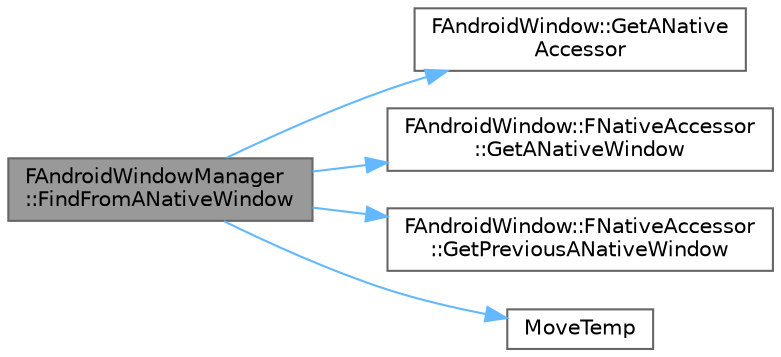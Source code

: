 digraph "FAndroidWindowManager::FindFromANativeWindow"
{
 // INTERACTIVE_SVG=YES
 // LATEX_PDF_SIZE
  bgcolor="transparent";
  edge [fontname=Helvetica,fontsize=10,labelfontname=Helvetica,labelfontsize=10];
  node [fontname=Helvetica,fontsize=10,shape=box,height=0.2,width=0.4];
  rankdir="LR";
  Node1 [id="Node000001",label="FAndroidWindowManager\l::FindFromANativeWindow",height=0.2,width=0.4,color="gray40", fillcolor="grey60", style="filled", fontcolor="black",tooltip=" "];
  Node1 -> Node2 [id="edge1_Node000001_Node000002",color="steelblue1",style="solid",tooltip=" "];
  Node2 [id="Node000002",label="FAndroidWindow::GetANative\lAccessor",height=0.2,width=0.4,color="grey40", fillcolor="white", style="filled",URL="$dd/dee/classFAndroidWindow.html#acd5abd8dd270d9204d82df314785b1a9",tooltip=" "];
  Node1 -> Node3 [id="edge2_Node000001_Node000003",color="steelblue1",style="solid",tooltip=" "];
  Node3 [id="Node000003",label="FAndroidWindow::FNativeAccessor\l::GetANativeWindow",height=0.2,width=0.4,color="grey40", fillcolor="white", style="filled",URL="$de/d0f/classFAndroidWindow_1_1FNativeAccessor.html#a770719acfc0350cf71ec105daa498d73",tooltip=" "];
  Node1 -> Node4 [id="edge3_Node000001_Node000004",color="steelblue1",style="solid",tooltip=" "];
  Node4 [id="Node000004",label="FAndroidWindow::FNativeAccessor\l::GetPreviousANativeWindow",height=0.2,width=0.4,color="grey40", fillcolor="white", style="filled",URL="$de/d0f/classFAndroidWindow_1_1FNativeAccessor.html#a430db3356d7b3ef06ceadfb067263c09",tooltip=" "];
  Node1 -> Node5 [id="edge4_Node000001_Node000005",color="steelblue1",style="solid",tooltip=" "];
  Node5 [id="Node000005",label="MoveTemp",height=0.2,width=0.4,color="grey40", fillcolor="white", style="filled",URL="$d4/d24/UnrealTemplate_8h.html#ad5e6c049aeb9c9115fec514ba581dbb6",tooltip="MoveTemp will cast a reference to an rvalue reference."];
}

